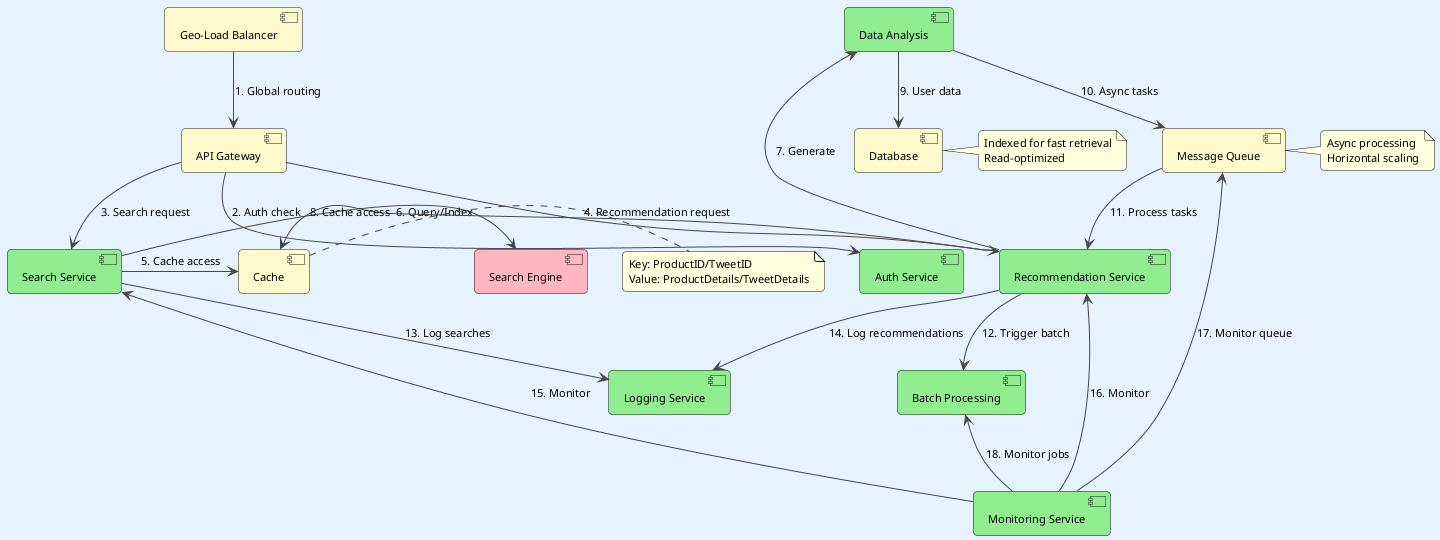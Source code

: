 @startuml Twitter_Search_Recommendation_Overview

!define LIGHTYELLOW #FFFACD
!define LIGHTGREEN #90EE90
!define LIGHTRED #FFB6C1

skinparam backgroundColor #E6F3FF
skinparam shadowing false
skinparam RoundCorner 8
skinparam ArrowColor 454645
skinparam DefaultFontName Arial
skinparam DefaultFontSize 11

allowmixing

component "Geo-Load Balancer" as GeoLoadBalancer #FFFACD
component "API Gateway" as APIGateway #FFFACD

component "Auth Service" as AuthService #90EE90
component "Search Service" as SearchService #90EE90
component "Recommendation Service" as RecommendationService #90EE90
component "Search Engine" as SearchEngine #FFB6C1
component "Data Analysis" as DataAnalysis #90EE90
component "Cache" as Cache #FFFACD
component "Database" as Database #FFFACD
component "Message Queue" as MessageQueue #FFFACD
component "Logging Service" as LoggingService #90EE90
component "Monitoring Service" as MonitoringService #90EE90
component "Batch Processing" as BatchProcessing #90EE90

' Relationships
GeoLoadBalancer -down-> APIGateway : "1. Global routing"
APIGateway -down-> AuthService : "2. Auth check"
APIGateway -down-> SearchService : "3. Search request"
APIGateway -down-> RecommendationService : "4. Recommendation request"
SearchService -right-> Cache : "5. Cache access"
SearchService -right-> SearchEngine : "6. Query/Index"
RecommendationService -left-> DataAnalysis : "7. Generate"
RecommendationService -left-> Cache : "8. Cache access"
DataAnalysis -down-> Database : "9. User data"
DataAnalysis -down-> MessageQueue : "10. Async tasks"
MessageQueue -down-> RecommendationService : "11. Process tasks"
RecommendationService -down-> BatchProcessing : "12. Trigger batch"
SearchService -down-> LoggingService : "13. Log searches"
RecommendationService -down-> LoggingService : "14. Log recommendations"
MonitoringService -up-> SearchService : "15. Monitor"
MonitoringService -up-> RecommendationService : "16. Monitor"
MonitoringService -up-> MessageQueue : "17. Monitor queue"
MonitoringService -up-> BatchProcessing : "18. Monitor jobs"

note right of Cache
  Key: ProductID/TweetID
  Value: ProductDetails/TweetDetails
end note

note right of Database
  Indexed for fast retrieval
  Read-optimized
end note

note right of MessageQueue
  Async processing
  Horizontal scaling
end note

@enduml
